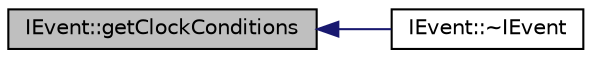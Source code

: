 digraph "IEvent::getClockConditions"
{
  edge [fontname="Helvetica",fontsize="10",labelfontname="Helvetica",labelfontsize="10"];
  node [fontname="Helvetica",fontsize="10",shape=record];
  rankdir="LR";
  Node17 [label="IEvent::getClockConditions",height=0.2,width=0.4,color="black", fillcolor="grey75", style="filled", fontcolor="black"];
  Node17 -> Node18 [dir="back",color="midnightblue",fontsize="10",style="solid",fontname="Helvetica"];
  Node18 [label="IEvent::~IEvent",height=0.2,width=0.4,color="black", fillcolor="white", style="filled",URL="$d1/d08/class_i_event.html#a7b40f99aa852a91780d29dcbf50cbc6b"];
}
